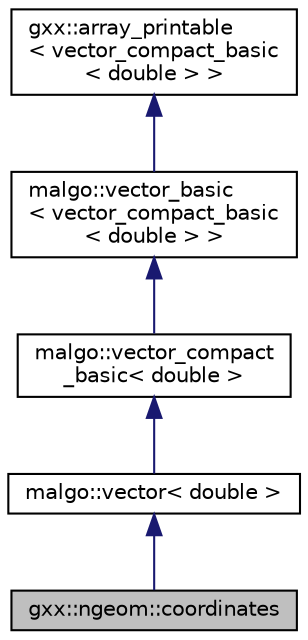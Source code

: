 digraph "gxx::ngeom::coordinates"
{
  edge [fontname="Helvetica",fontsize="10",labelfontname="Helvetica",labelfontsize="10"];
  node [fontname="Helvetica",fontsize="10",shape=record];
  Node1 [label="gxx::ngeom::coordinates",height=0.2,width=0.4,color="black", fillcolor="grey75", style="filled", fontcolor="black"];
  Node2 -> Node1 [dir="back",color="midnightblue",fontsize="10",style="solid",fontname="Helvetica"];
  Node2 [label="malgo::vector\< double \>",height=0.2,width=0.4,color="black", fillcolor="white", style="filled",URL="$classmalgo_1_1vector.html"];
  Node3 -> Node2 [dir="back",color="midnightblue",fontsize="10",style="solid",fontname="Helvetica"];
  Node3 [label="malgo::vector_compact\l_basic\< double \>",height=0.2,width=0.4,color="black", fillcolor="white", style="filled",URL="$classmalgo_1_1vector__compact__basic.html"];
  Node4 -> Node3 [dir="back",color="midnightblue",fontsize="10",style="solid",fontname="Helvetica"];
  Node4 [label="malgo::vector_basic\l\< vector_compact_basic\l\< double \> \>",height=0.2,width=0.4,color="black", fillcolor="white", style="filled",URL="$classmalgo_1_1vector__basic.html"];
  Node5 -> Node4 [dir="back",color="midnightblue",fontsize="10",style="solid",fontname="Helvetica"];
  Node5 [label="gxx::array_printable\l\< vector_compact_basic\l\< double \> \>",height=0.2,width=0.4,color="black", fillcolor="white", style="filled",URL="$classgxx_1_1array__printable.html"];
}
